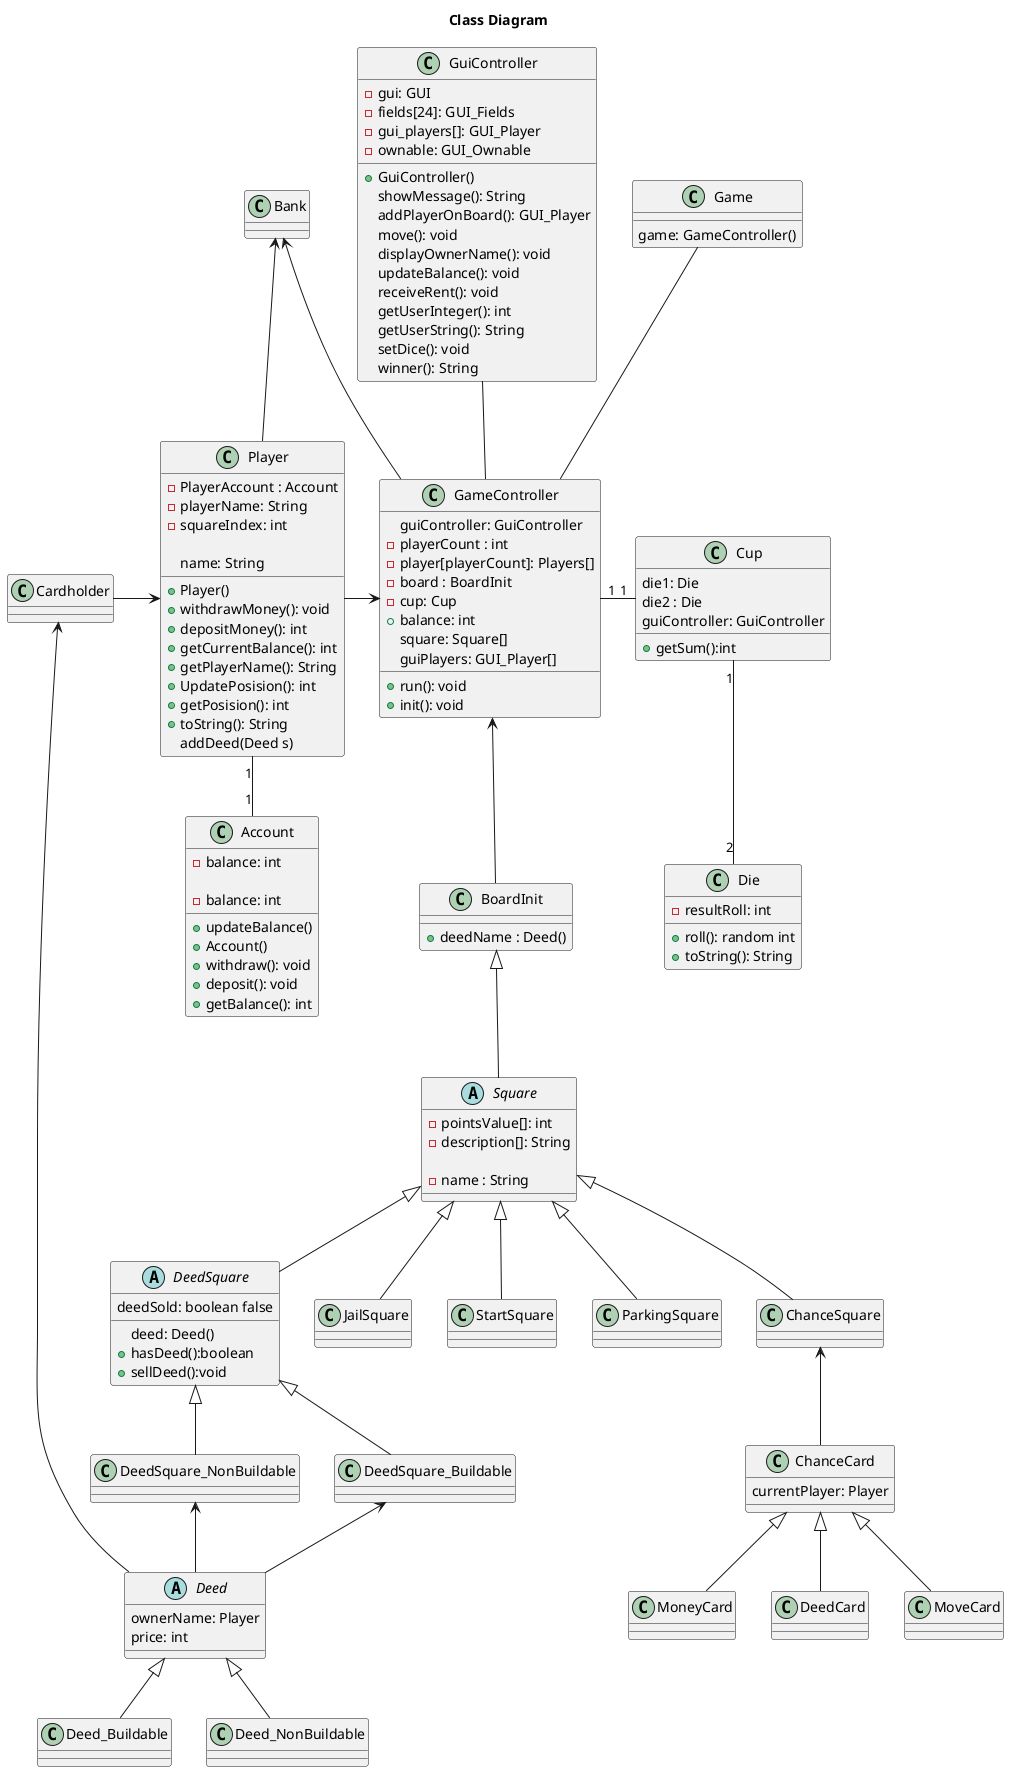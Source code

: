 @startuml

title Class Diagram

class Game{
game: GameController()
}


class Cup{
die1: Die
die2 : Die
guiController: GuiController
+getSum():int
}

class Die {
-resultRoll: int

+roll(): random int
+toString(): String
}

class GameController {
guiController: GuiController
-playerCount : int
-player[playerCount]: Players[]
-board : BoardInit
-cup: Cup
+balance: int
square: Square[]
guiPlayers: GUI_Player[]

+run(): void
+init(): void

}

class Player{
-PlayerAccount : Account
-playerName: String
-squareIndex: int
+Player()
+withdrawMoney(): void
+depositMoney(): int
+getCurrentBalance(): int
+getPlayerName(): String
+UpdatePosision(): int
+getPosision(): int
+toString(): String

}

class Account{
-balance: int
+updateBalance()

}

class Square {
-pointsValue[]: int
-description[]: String

}

class BoardInit {
+deedName : Deed()

}

abstract class Square {
- name : String
}

abstract class DeedSquare {
deed: Deed()
deedSold: boolean false
+hasDeed():boolean
+sellDeed():void

}

class DeedSquare_Buildable {

}

class DeedSquare_NonBuildable {}

abstract class Deed {
ownerName: Player
price: int

}

class Deed_Buildable{}

class Deed_NonBuildable{}

class Player {
name: String
addDeed(Deed s)

}

class Account {
-balance: int
+Account()
+withdraw(): void
+deposit(): void
+getBalance(): int

}

class ChanceSquare {}

class ChanceCard {}

class JailSquare {}

class StartSquare {}

class ParkingSquare {}

class GuiController{
-gui: GUI
-fields[24]: GUI_Fields
-gui_players[]: GUI_Player
-ownable: GUI_Ownable
+GuiController()
showMessage(): String
addPlayerOnBoard(): GUI_Player
move(): void
displayOwnerName(): void
updateBalance(): void
receiveRent(): void
getUserInteger(): int
getUserString(): String
setDice(): void
winner(): String
}

class ChanceCard {
currentPlayer: Player

}

class MoveCard {

}

class Cardholder {}

class Bank {
}

Bank <-down- GameController

Bank <-down- Player

GameController -up- Game

GuiController -down- GameController

GameController <-down- BoardInit

BoardInit <|-down- Square

Square <|-down- DeedSquare

DeedSquare <|-down- DeedSquare_Buildable

DeedSquare <|-down- DeedSquare_NonBuildable

DeedSquare_Buildable <-down- Deed

DeedSquare_NonBuildable <-down- Deed


Deed <|-down- Deed_Buildable

Deed <|-down- Deed_NonBuildable

Square  <|-down- ChanceSquare

ChanceSquare <-down- ChanceCard

Square  <|-down- JailSquare

Square  <|-down- StartSquare

Square  <|-down- ParkingSquare

ChanceCard <|-down- MoveCard

ChanceCard <|-down- MoneyCard

ChanceCard <|-down- DeedCard

Player <-left- Cardholder

Cardholder <-down- Deed



GameController <-left- Player

GameController "1" -right- "1" Cup




Cup "1" -down- "2" Die

Player "1" -down- "1" Account

@enduml


